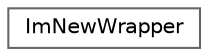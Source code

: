 digraph "Graphical Class Hierarchy"
{
 // LATEX_PDF_SIZE
  bgcolor="transparent";
  edge [fontname=Helvetica,fontsize=10,labelfontname=Helvetica,labelfontsize=10];
  node [fontname=Helvetica,fontsize=10,shape=box,height=0.2,width=0.4];
  rankdir="LR";
  Node0 [id="Node000000",label="ImNewWrapper",height=0.2,width=0.4,color="grey40", fillcolor="white", style="filled",URL="$struct_im_new_wrapper.html",tooltip=" "];
}
